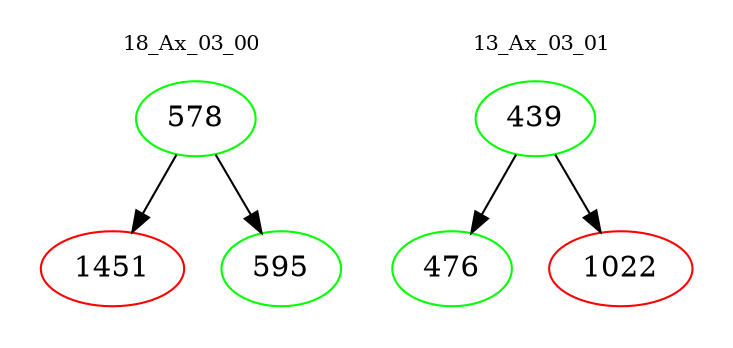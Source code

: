 digraph{
subgraph cluster_0 {
color = white
label = "18_Ax_03_00";
fontsize=10;
T0_578 [label="578", color="green"]
T0_578 -> T0_1451 [color="black"]
T0_1451 [label="1451", color="red"]
T0_578 -> T0_595 [color="black"]
T0_595 [label="595", color="green"]
}
subgraph cluster_1 {
color = white
label = "13_Ax_03_01";
fontsize=10;
T1_439 [label="439", color="green"]
T1_439 -> T1_476 [color="black"]
T1_476 [label="476", color="green"]
T1_439 -> T1_1022 [color="black"]
T1_1022 [label="1022", color="red"]
}
}
